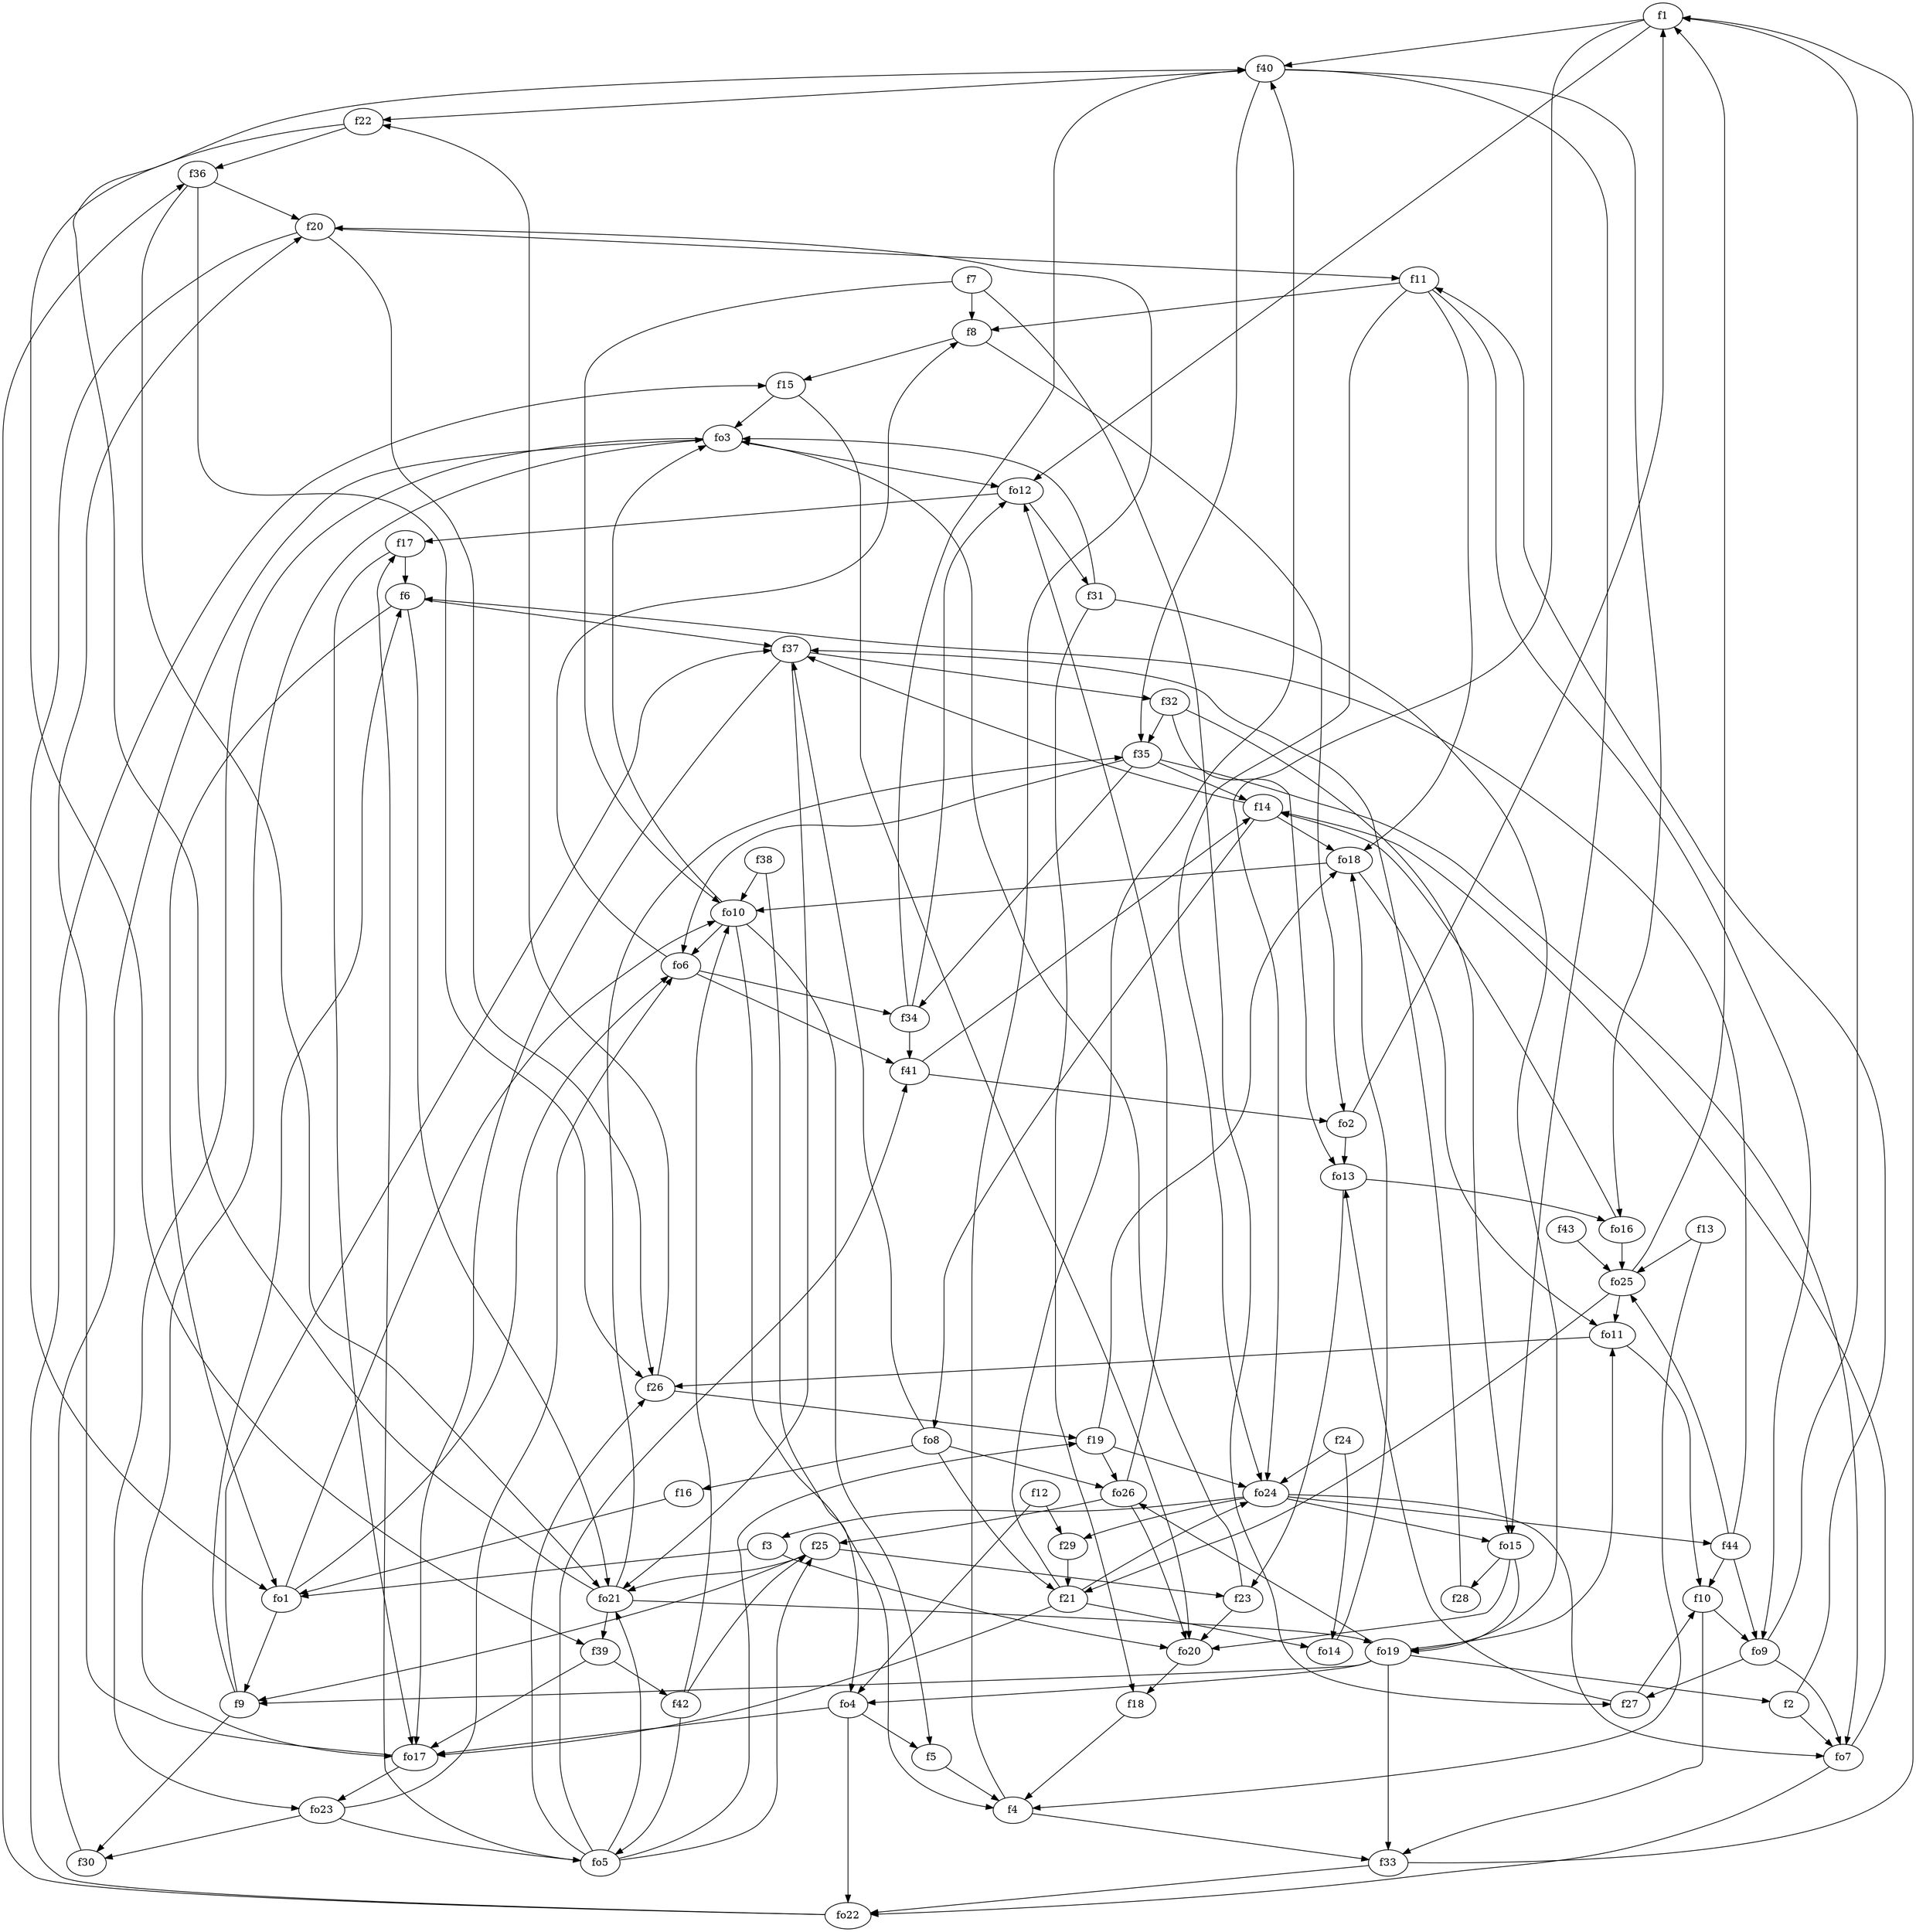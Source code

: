 strict digraph  {
f1;
f2;
f3;
f4;
f5;
f6;
f7;
f8;
f9;
f10;
f11;
f12;
f13;
f14;
f15;
f16;
f17;
f18;
f19;
f20;
f21;
f22;
f23;
f24;
f25;
f26;
f27;
f28;
f29;
f30;
f31;
f32;
f33;
f34;
f35;
f36;
f37;
f38;
f39;
f40;
f41;
f42;
f43;
f44;
fo1;
fo2;
fo3;
fo4;
fo5;
fo6;
fo7;
fo8;
fo9;
fo10;
fo11;
fo12;
fo13;
fo14;
fo15;
fo16;
fo17;
fo18;
fo19;
fo20;
fo21;
fo22;
fo23;
fo24;
fo25;
fo26;
f1 -> f40  [weight=2];
f1 -> fo24  [weight=2];
f1 -> fo12  [weight=2];
f2 -> fo7  [weight=2];
f2 -> f11  [weight=2];
f3 -> fo20  [weight=2];
f3 -> fo1  [weight=2];
f4 -> f20  [weight=2];
f4 -> f33  [weight=2];
f5 -> f4  [weight=2];
f6 -> f37  [weight=2];
f6 -> fo1  [weight=2];
f6 -> fo21  [weight=2];
f7 -> f8  [weight=2];
f7 -> f27  [weight=2];
f7 -> fo10  [weight=2];
f8 -> fo2  [weight=2];
f8 -> f15  [weight=2];
f9 -> f37  [weight=2];
f9 -> f6  [weight=2];
f9 -> f30  [weight=2];
f10 -> f33  [weight=2];
f10 -> fo9  [weight=2];
f11 -> f8  [weight=2];
f11 -> fo18  [weight=2];
f11 -> fo24  [weight=2];
f11 -> fo9  [weight=2];
f12 -> fo4  [weight=2];
f12 -> f29  [weight=2];
f13 -> fo25  [weight=2];
f13 -> f4  [weight=2];
f14 -> fo18  [weight=2];
f14 -> fo8  [weight=2];
f14 -> f37  [weight=2];
f15 -> fo3  [weight=2];
f15 -> fo20  [weight=2];
f16 -> fo1  [weight=2];
f17 -> f6  [weight=2];
f17 -> fo17  [weight=2];
f18 -> f4  [weight=2];
f19 -> fo18  [weight=2];
f19 -> fo26  [weight=2];
f19 -> fo24  [weight=2];
f20 -> f26  [weight=2];
f20 -> fo1  [weight=2];
f20 -> f11  [weight=2];
f21 -> fo17  [weight=2];
f21 -> fo24  [weight=2];
f21 -> f40  [weight=2];
f21 -> fo14  [weight=2];
f22 -> f39  [weight=2];
f22 -> f36  [weight=2];
f23 -> fo20  [weight=2];
f23 -> fo3  [weight=2];
f24 -> fo24  [weight=2];
f24 -> fo14  [weight=2];
f25 -> fo21  [weight=2];
f25 -> f9  [weight=2];
f25 -> f23  [weight=2];
f26 -> f19  [weight=2];
f26 -> f22  [weight=2];
f27 -> f10  [weight=2];
f27 -> fo13  [weight=2];
f28 -> f37  [weight=2];
f29 -> f21  [weight=2];
f30 -> fo3  [weight=2];
f31 -> fo3  [weight=2];
f31 -> f18  [weight=2];
f31 -> fo19  [weight=2];
f32 -> f35  [weight=2];
f32 -> fo13  [weight=2];
f32 -> fo15  [weight=2];
f33 -> f1  [weight=2];
f33 -> fo22  [weight=2];
f34 -> f41  [weight=2];
f34 -> f40  [weight=2];
f34 -> fo12  [weight=2];
f35 -> fo6  [weight=2];
f35 -> f14  [weight=2];
f35 -> f34  [weight=2];
f35 -> fo7  [weight=2];
f36 -> fo21  [weight=2];
f36 -> f20  [weight=2];
f36 -> f26  [weight=2];
f37 -> fo17  [weight=2];
f37 -> f32  [weight=2];
f37 -> fo21  [weight=2];
f38 -> fo10  [weight=2];
f38 -> fo4  [weight=2];
f39 -> f42  [weight=2];
f39 -> fo17  [weight=2];
f40 -> fo15  [weight=2];
f40 -> f35  [weight=2];
f40 -> f22  [weight=2];
f40 -> fo16  [weight=2];
f41 -> f14  [weight=2];
f41 -> fo2  [weight=2];
f42 -> fo5  [weight=2];
f42 -> f25  [weight=2];
f42 -> fo10  [weight=2];
f43 -> fo25  [weight=2];
f44 -> f6  [weight=2];
f44 -> fo9  [weight=2];
f44 -> fo25  [weight=2];
f44 -> f10  [weight=2];
fo1 -> f9  [weight=2];
fo1 -> fo10  [weight=2];
fo1 -> fo6  [weight=2];
fo2 -> fo13  [weight=2];
fo2 -> f1  [weight=2];
fo3 -> fo12  [weight=2];
fo3 -> fo23  [weight=2];
fo3 -> fo17  [weight=2];
fo4 -> fo22  [weight=2];
fo4 -> f5  [weight=2];
fo4 -> fo17  [weight=2];
fo5 -> f41  [weight=2];
fo5 -> f25  [weight=2];
fo5 -> f17  [weight=2];
fo5 -> f26  [weight=2];
fo5 -> f19  [weight=2];
fo5 -> fo21  [weight=2];
fo6 -> f8  [weight=2];
fo6 -> f41  [weight=2];
fo6 -> f34  [weight=2];
fo7 -> f14  [weight=2];
fo7 -> fo22  [weight=2];
fo8 -> f21  [weight=2];
fo8 -> f37  [weight=2];
fo8 -> f16  [weight=2];
fo8 -> fo26  [weight=2];
fo9 -> fo7  [weight=2];
fo9 -> f27  [weight=2];
fo9 -> f1  [weight=2];
fo10 -> fo3  [weight=2];
fo10 -> f4  [weight=2];
fo10 -> fo6  [weight=2];
fo10 -> f5  [weight=2];
fo11 -> f10  [weight=2];
fo11 -> f26  [weight=2];
fo12 -> f31  [weight=2];
fo12 -> f17  [weight=2];
fo13 -> fo16  [weight=2];
fo13 -> f23  [weight=2];
fo14 -> fo18  [weight=2];
fo15 -> fo19  [weight=2];
fo15 -> fo20  [weight=2];
fo15 -> f28  [weight=2];
fo16 -> fo25  [weight=2];
fo16 -> f14  [weight=2];
fo17 -> f20  [weight=2];
fo17 -> fo23  [weight=2];
fo18 -> fo10  [weight=2];
fo18 -> fo11  [weight=2];
fo19 -> f2  [weight=2];
fo19 -> f9  [weight=2];
fo19 -> fo11  [weight=2];
fo19 -> fo4  [weight=2];
fo19 -> fo26  [weight=2];
fo19 -> f33  [weight=2];
fo20 -> f18  [weight=2];
fo21 -> f35  [weight=2];
fo21 -> f40  [weight=2];
fo21 -> f39  [weight=2];
fo21 -> fo19  [weight=2];
fo22 -> f15  [weight=2];
fo22 -> f36  [weight=2];
fo23 -> f30  [weight=2];
fo23 -> fo6  [weight=2];
fo23 -> fo5  [weight=2];
fo24 -> f3  [weight=2];
fo24 -> fo7  [weight=2];
fo24 -> f44  [weight=2];
fo24 -> fo15  [weight=2];
fo24 -> f29  [weight=2];
fo25 -> f1  [weight=2];
fo25 -> fo11  [weight=2];
fo25 -> f21  [weight=2];
fo26 -> fo12  [weight=2];
fo26 -> fo20  [weight=2];
fo26 -> f25  [weight=2];
}

